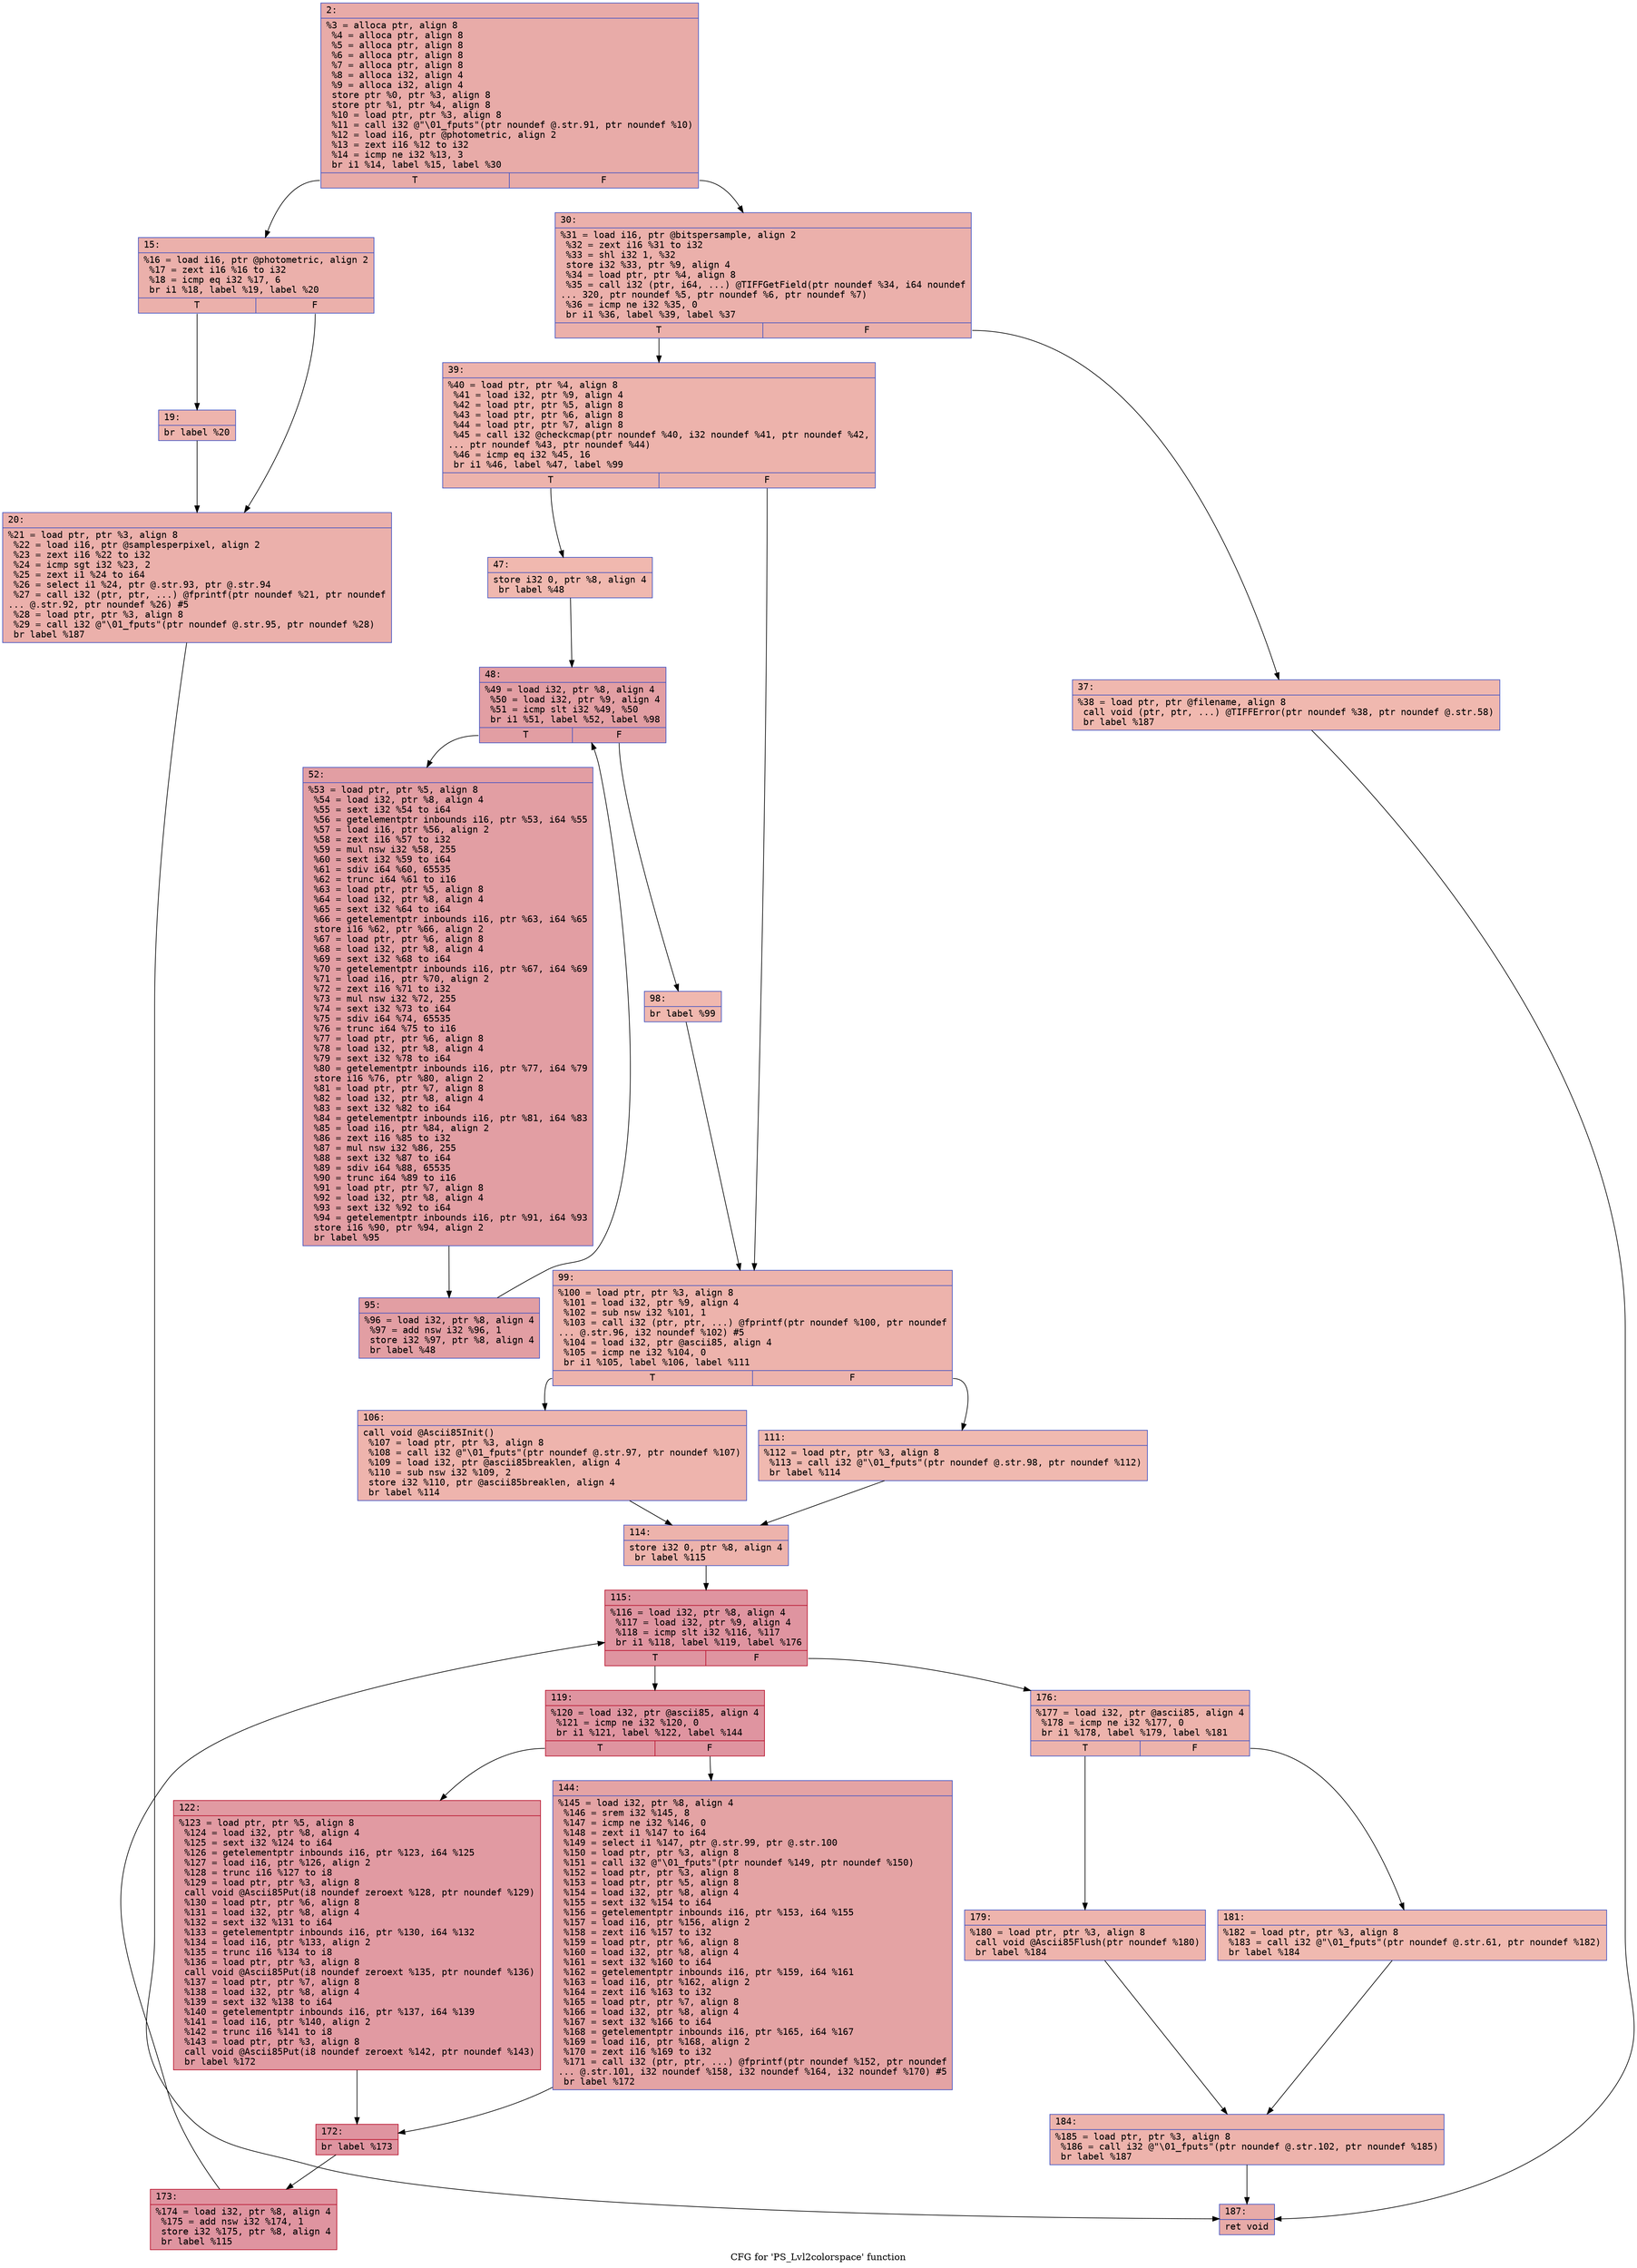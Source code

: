 digraph "CFG for 'PS_Lvl2colorspace' function" {
	label="CFG for 'PS_Lvl2colorspace' function";

	Node0x60000143a990 [shape=record,color="#3d50c3ff", style=filled, fillcolor="#cc403a70" fontname="Courier",label="{2:\l|  %3 = alloca ptr, align 8\l  %4 = alloca ptr, align 8\l  %5 = alloca ptr, align 8\l  %6 = alloca ptr, align 8\l  %7 = alloca ptr, align 8\l  %8 = alloca i32, align 4\l  %9 = alloca i32, align 4\l  store ptr %0, ptr %3, align 8\l  store ptr %1, ptr %4, align 8\l  %10 = load ptr, ptr %3, align 8\l  %11 = call i32 @\"\\01_fputs\"(ptr noundef @.str.91, ptr noundef %10)\l  %12 = load i16, ptr @photometric, align 2\l  %13 = zext i16 %12 to i32\l  %14 = icmp ne i32 %13, 3\l  br i1 %14, label %15, label %30\l|{<s0>T|<s1>F}}"];
	Node0x60000143a990:s0 -> Node0x60000143a9e0[tooltip="2 -> 15\nProbability 50.00%" ];
	Node0x60000143a990:s1 -> Node0x60000143aad0[tooltip="2 -> 30\nProbability 50.00%" ];
	Node0x60000143a9e0 [shape=record,color="#3d50c3ff", style=filled, fillcolor="#d24b4070" fontname="Courier",label="{15:\l|  %16 = load i16, ptr @photometric, align 2\l  %17 = zext i16 %16 to i32\l  %18 = icmp eq i32 %17, 6\l  br i1 %18, label %19, label %20\l|{<s0>T|<s1>F}}"];
	Node0x60000143a9e0:s0 -> Node0x60000143aa30[tooltip="15 -> 19\nProbability 50.00%" ];
	Node0x60000143a9e0:s1 -> Node0x60000143aa80[tooltip="15 -> 20\nProbability 50.00%" ];
	Node0x60000143aa30 [shape=record,color="#3d50c3ff", style=filled, fillcolor="#d8564670" fontname="Courier",label="{19:\l|  br label %20\l}"];
	Node0x60000143aa30 -> Node0x60000143aa80[tooltip="19 -> 20\nProbability 100.00%" ];
	Node0x60000143aa80 [shape=record,color="#3d50c3ff", style=filled, fillcolor="#d24b4070" fontname="Courier",label="{20:\l|  %21 = load ptr, ptr %3, align 8\l  %22 = load i16, ptr @samplesperpixel, align 2\l  %23 = zext i16 %22 to i32\l  %24 = icmp sgt i32 %23, 2\l  %25 = zext i1 %24 to i64\l  %26 = select i1 %24, ptr @.str.93, ptr @.str.94\l  %27 = call i32 (ptr, ptr, ...) @fprintf(ptr noundef %21, ptr noundef\l... @.str.92, ptr noundef %26) #5\l  %28 = load ptr, ptr %3, align 8\l  %29 = call i32 @\"\\01_fputs\"(ptr noundef @.str.95, ptr noundef %28)\l  br label %187\l}"];
	Node0x60000143aa80 -> Node0x60000143b1b0[tooltip="20 -> 187\nProbability 100.00%" ];
	Node0x60000143aad0 [shape=record,color="#3d50c3ff", style=filled, fillcolor="#d24b4070" fontname="Courier",label="{30:\l|  %31 = load i16, ptr @bitspersample, align 2\l  %32 = zext i16 %31 to i32\l  %33 = shl i32 1, %32\l  store i32 %33, ptr %9, align 4\l  %34 = load ptr, ptr %4, align 8\l  %35 = call i32 (ptr, i64, ...) @TIFFGetField(ptr noundef %34, i64 noundef\l... 320, ptr noundef %5, ptr noundef %6, ptr noundef %7)\l  %36 = icmp ne i32 %35, 0\l  br i1 %36, label %39, label %37\l|{<s0>T|<s1>F}}"];
	Node0x60000143aad0:s0 -> Node0x60000143ab70[tooltip="30 -> 39\nProbability 62.50%" ];
	Node0x60000143aad0:s1 -> Node0x60000143ab20[tooltip="30 -> 37\nProbability 37.50%" ];
	Node0x60000143ab20 [shape=record,color="#3d50c3ff", style=filled, fillcolor="#dc5d4a70" fontname="Courier",label="{37:\l|  %38 = load ptr, ptr @filename, align 8\l  call void (ptr, ptr, ...) @TIFFError(ptr noundef %38, ptr noundef @.str.58)\l  br label %187\l}"];
	Node0x60000143ab20 -> Node0x60000143b1b0[tooltip="37 -> 187\nProbability 100.00%" ];
	Node0x60000143ab70 [shape=record,color="#3d50c3ff", style=filled, fillcolor="#d6524470" fontname="Courier",label="{39:\l|  %40 = load ptr, ptr %4, align 8\l  %41 = load i32, ptr %9, align 4\l  %42 = load ptr, ptr %5, align 8\l  %43 = load ptr, ptr %6, align 8\l  %44 = load ptr, ptr %7, align 8\l  %45 = call i32 @checkcmap(ptr noundef %40, i32 noundef %41, ptr noundef %42,\l... ptr noundef %43, ptr noundef %44)\l  %46 = icmp eq i32 %45, 16\l  br i1 %46, label %47, label %99\l|{<s0>T|<s1>F}}"];
	Node0x60000143ab70:s0 -> Node0x60000143abc0[tooltip="39 -> 47\nProbability 50.00%" ];
	Node0x60000143ab70:s1 -> Node0x60000143ad50[tooltip="39 -> 99\nProbability 50.00%" ];
	Node0x60000143abc0 [shape=record,color="#3d50c3ff", style=filled, fillcolor="#dc5d4a70" fontname="Courier",label="{47:\l|  store i32 0, ptr %8, align 4\l  br label %48\l}"];
	Node0x60000143abc0 -> Node0x60000143ac10[tooltip="47 -> 48\nProbability 100.00%" ];
	Node0x60000143ac10 [shape=record,color="#3d50c3ff", style=filled, fillcolor="#be242e70" fontname="Courier",label="{48:\l|  %49 = load i32, ptr %8, align 4\l  %50 = load i32, ptr %9, align 4\l  %51 = icmp slt i32 %49, %50\l  br i1 %51, label %52, label %98\l|{<s0>T|<s1>F}}"];
	Node0x60000143ac10:s0 -> Node0x60000143ac60[tooltip="48 -> 52\nProbability 96.88%" ];
	Node0x60000143ac10:s1 -> Node0x60000143ad00[tooltip="48 -> 98\nProbability 3.12%" ];
	Node0x60000143ac60 [shape=record,color="#3d50c3ff", style=filled, fillcolor="#be242e70" fontname="Courier",label="{52:\l|  %53 = load ptr, ptr %5, align 8\l  %54 = load i32, ptr %8, align 4\l  %55 = sext i32 %54 to i64\l  %56 = getelementptr inbounds i16, ptr %53, i64 %55\l  %57 = load i16, ptr %56, align 2\l  %58 = zext i16 %57 to i32\l  %59 = mul nsw i32 %58, 255\l  %60 = sext i32 %59 to i64\l  %61 = sdiv i64 %60, 65535\l  %62 = trunc i64 %61 to i16\l  %63 = load ptr, ptr %5, align 8\l  %64 = load i32, ptr %8, align 4\l  %65 = sext i32 %64 to i64\l  %66 = getelementptr inbounds i16, ptr %63, i64 %65\l  store i16 %62, ptr %66, align 2\l  %67 = load ptr, ptr %6, align 8\l  %68 = load i32, ptr %8, align 4\l  %69 = sext i32 %68 to i64\l  %70 = getelementptr inbounds i16, ptr %67, i64 %69\l  %71 = load i16, ptr %70, align 2\l  %72 = zext i16 %71 to i32\l  %73 = mul nsw i32 %72, 255\l  %74 = sext i32 %73 to i64\l  %75 = sdiv i64 %74, 65535\l  %76 = trunc i64 %75 to i16\l  %77 = load ptr, ptr %6, align 8\l  %78 = load i32, ptr %8, align 4\l  %79 = sext i32 %78 to i64\l  %80 = getelementptr inbounds i16, ptr %77, i64 %79\l  store i16 %76, ptr %80, align 2\l  %81 = load ptr, ptr %7, align 8\l  %82 = load i32, ptr %8, align 4\l  %83 = sext i32 %82 to i64\l  %84 = getelementptr inbounds i16, ptr %81, i64 %83\l  %85 = load i16, ptr %84, align 2\l  %86 = zext i16 %85 to i32\l  %87 = mul nsw i32 %86, 255\l  %88 = sext i32 %87 to i64\l  %89 = sdiv i64 %88, 65535\l  %90 = trunc i64 %89 to i16\l  %91 = load ptr, ptr %7, align 8\l  %92 = load i32, ptr %8, align 4\l  %93 = sext i32 %92 to i64\l  %94 = getelementptr inbounds i16, ptr %91, i64 %93\l  store i16 %90, ptr %94, align 2\l  br label %95\l}"];
	Node0x60000143ac60 -> Node0x60000143acb0[tooltip="52 -> 95\nProbability 100.00%" ];
	Node0x60000143acb0 [shape=record,color="#3d50c3ff", style=filled, fillcolor="#be242e70" fontname="Courier",label="{95:\l|  %96 = load i32, ptr %8, align 4\l  %97 = add nsw i32 %96, 1\l  store i32 %97, ptr %8, align 4\l  br label %48\l}"];
	Node0x60000143acb0 -> Node0x60000143ac10[tooltip="95 -> 48\nProbability 100.00%" ];
	Node0x60000143ad00 [shape=record,color="#3d50c3ff", style=filled, fillcolor="#dc5d4a70" fontname="Courier",label="{98:\l|  br label %99\l}"];
	Node0x60000143ad00 -> Node0x60000143ad50[tooltip="98 -> 99\nProbability 100.00%" ];
	Node0x60000143ad50 [shape=record,color="#3d50c3ff", style=filled, fillcolor="#d6524470" fontname="Courier",label="{99:\l|  %100 = load ptr, ptr %3, align 8\l  %101 = load i32, ptr %9, align 4\l  %102 = sub nsw i32 %101, 1\l  %103 = call i32 (ptr, ptr, ...) @fprintf(ptr noundef %100, ptr noundef\l... @.str.96, i32 noundef %102) #5\l  %104 = load i32, ptr @ascii85, align 4\l  %105 = icmp ne i32 %104, 0\l  br i1 %105, label %106, label %111\l|{<s0>T|<s1>F}}"];
	Node0x60000143ad50:s0 -> Node0x60000143ada0[tooltip="99 -> 106\nProbability 62.50%" ];
	Node0x60000143ad50:s1 -> Node0x60000143adf0[tooltip="99 -> 111\nProbability 37.50%" ];
	Node0x60000143ada0 [shape=record,color="#3d50c3ff", style=filled, fillcolor="#d8564670" fontname="Courier",label="{106:\l|  call void @Ascii85Init()\l  %107 = load ptr, ptr %3, align 8\l  %108 = call i32 @\"\\01_fputs\"(ptr noundef @.str.97, ptr noundef %107)\l  %109 = load i32, ptr @ascii85breaklen, align 4\l  %110 = sub nsw i32 %109, 2\l  store i32 %110, ptr @ascii85breaklen, align 4\l  br label %114\l}"];
	Node0x60000143ada0 -> Node0x60000143ae40[tooltip="106 -> 114\nProbability 100.00%" ];
	Node0x60000143adf0 [shape=record,color="#3d50c3ff", style=filled, fillcolor="#de614d70" fontname="Courier",label="{111:\l|  %112 = load ptr, ptr %3, align 8\l  %113 = call i32 @\"\\01_fputs\"(ptr noundef @.str.98, ptr noundef %112)\l  br label %114\l}"];
	Node0x60000143adf0 -> Node0x60000143ae40[tooltip="111 -> 114\nProbability 100.00%" ];
	Node0x60000143ae40 [shape=record,color="#3d50c3ff", style=filled, fillcolor="#d6524470" fontname="Courier",label="{114:\l|  store i32 0, ptr %8, align 4\l  br label %115\l}"];
	Node0x60000143ae40 -> Node0x60000143ae90[tooltip="114 -> 115\nProbability 100.00%" ];
	Node0x60000143ae90 [shape=record,color="#b70d28ff", style=filled, fillcolor="#b70d2870" fontname="Courier",label="{115:\l|  %116 = load i32, ptr %8, align 4\l  %117 = load i32, ptr %9, align 4\l  %118 = icmp slt i32 %116, %117\l  br i1 %118, label %119, label %176\l|{<s0>T|<s1>F}}"];
	Node0x60000143ae90:s0 -> Node0x60000143aee0[tooltip="115 -> 119\nProbability 96.88%" ];
	Node0x60000143ae90:s1 -> Node0x60000143b070[tooltip="115 -> 176\nProbability 3.12%" ];
	Node0x60000143aee0 [shape=record,color="#b70d28ff", style=filled, fillcolor="#b70d2870" fontname="Courier",label="{119:\l|  %120 = load i32, ptr @ascii85, align 4\l  %121 = icmp ne i32 %120, 0\l  br i1 %121, label %122, label %144\l|{<s0>T|<s1>F}}"];
	Node0x60000143aee0:s0 -> Node0x60000143af30[tooltip="119 -> 122\nProbability 62.50%" ];
	Node0x60000143aee0:s1 -> Node0x60000143af80[tooltip="119 -> 144\nProbability 37.50%" ];
	Node0x60000143af30 [shape=record,color="#b70d28ff", style=filled, fillcolor="#bb1b2c70" fontname="Courier",label="{122:\l|  %123 = load ptr, ptr %5, align 8\l  %124 = load i32, ptr %8, align 4\l  %125 = sext i32 %124 to i64\l  %126 = getelementptr inbounds i16, ptr %123, i64 %125\l  %127 = load i16, ptr %126, align 2\l  %128 = trunc i16 %127 to i8\l  %129 = load ptr, ptr %3, align 8\l  call void @Ascii85Put(i8 noundef zeroext %128, ptr noundef %129)\l  %130 = load ptr, ptr %6, align 8\l  %131 = load i32, ptr %8, align 4\l  %132 = sext i32 %131 to i64\l  %133 = getelementptr inbounds i16, ptr %130, i64 %132\l  %134 = load i16, ptr %133, align 2\l  %135 = trunc i16 %134 to i8\l  %136 = load ptr, ptr %3, align 8\l  call void @Ascii85Put(i8 noundef zeroext %135, ptr noundef %136)\l  %137 = load ptr, ptr %7, align 8\l  %138 = load i32, ptr %8, align 4\l  %139 = sext i32 %138 to i64\l  %140 = getelementptr inbounds i16, ptr %137, i64 %139\l  %141 = load i16, ptr %140, align 2\l  %142 = trunc i16 %141 to i8\l  %143 = load ptr, ptr %3, align 8\l  call void @Ascii85Put(i8 noundef zeroext %142, ptr noundef %143)\l  br label %172\l}"];
	Node0x60000143af30 -> Node0x60000143afd0[tooltip="122 -> 172\nProbability 100.00%" ];
	Node0x60000143af80 [shape=record,color="#3d50c3ff", style=filled, fillcolor="#c32e3170" fontname="Courier",label="{144:\l|  %145 = load i32, ptr %8, align 4\l  %146 = srem i32 %145, 8\l  %147 = icmp ne i32 %146, 0\l  %148 = zext i1 %147 to i64\l  %149 = select i1 %147, ptr @.str.99, ptr @.str.100\l  %150 = load ptr, ptr %3, align 8\l  %151 = call i32 @\"\\01_fputs\"(ptr noundef %149, ptr noundef %150)\l  %152 = load ptr, ptr %3, align 8\l  %153 = load ptr, ptr %5, align 8\l  %154 = load i32, ptr %8, align 4\l  %155 = sext i32 %154 to i64\l  %156 = getelementptr inbounds i16, ptr %153, i64 %155\l  %157 = load i16, ptr %156, align 2\l  %158 = zext i16 %157 to i32\l  %159 = load ptr, ptr %6, align 8\l  %160 = load i32, ptr %8, align 4\l  %161 = sext i32 %160 to i64\l  %162 = getelementptr inbounds i16, ptr %159, i64 %161\l  %163 = load i16, ptr %162, align 2\l  %164 = zext i16 %163 to i32\l  %165 = load ptr, ptr %7, align 8\l  %166 = load i32, ptr %8, align 4\l  %167 = sext i32 %166 to i64\l  %168 = getelementptr inbounds i16, ptr %165, i64 %167\l  %169 = load i16, ptr %168, align 2\l  %170 = zext i16 %169 to i32\l  %171 = call i32 (ptr, ptr, ...) @fprintf(ptr noundef %152, ptr noundef\l... @.str.101, i32 noundef %158, i32 noundef %164, i32 noundef %170) #5\l  br label %172\l}"];
	Node0x60000143af80 -> Node0x60000143afd0[tooltip="144 -> 172\nProbability 100.00%" ];
	Node0x60000143afd0 [shape=record,color="#b70d28ff", style=filled, fillcolor="#b70d2870" fontname="Courier",label="{172:\l|  br label %173\l}"];
	Node0x60000143afd0 -> Node0x60000143b020[tooltip="172 -> 173\nProbability 100.00%" ];
	Node0x60000143b020 [shape=record,color="#b70d28ff", style=filled, fillcolor="#b70d2870" fontname="Courier",label="{173:\l|  %174 = load i32, ptr %8, align 4\l  %175 = add nsw i32 %174, 1\l  store i32 %175, ptr %8, align 4\l  br label %115\l}"];
	Node0x60000143b020 -> Node0x60000143ae90[tooltip="173 -> 115\nProbability 100.00%" ];
	Node0x60000143b070 [shape=record,color="#3d50c3ff", style=filled, fillcolor="#d6524470" fontname="Courier",label="{176:\l|  %177 = load i32, ptr @ascii85, align 4\l  %178 = icmp ne i32 %177, 0\l  br i1 %178, label %179, label %181\l|{<s0>T|<s1>F}}"];
	Node0x60000143b070:s0 -> Node0x60000143b0c0[tooltip="176 -> 179\nProbability 62.50%" ];
	Node0x60000143b070:s1 -> Node0x60000143b110[tooltip="176 -> 181\nProbability 37.50%" ];
	Node0x60000143b0c0 [shape=record,color="#3d50c3ff", style=filled, fillcolor="#d8564670" fontname="Courier",label="{179:\l|  %180 = load ptr, ptr %3, align 8\l  call void @Ascii85Flush(ptr noundef %180)\l  br label %184\l}"];
	Node0x60000143b0c0 -> Node0x60000143b160[tooltip="179 -> 184\nProbability 100.00%" ];
	Node0x60000143b110 [shape=record,color="#3d50c3ff", style=filled, fillcolor="#de614d70" fontname="Courier",label="{181:\l|  %182 = load ptr, ptr %3, align 8\l  %183 = call i32 @\"\\01_fputs\"(ptr noundef @.str.61, ptr noundef %182)\l  br label %184\l}"];
	Node0x60000143b110 -> Node0x60000143b160[tooltip="181 -> 184\nProbability 100.00%" ];
	Node0x60000143b160 [shape=record,color="#3d50c3ff", style=filled, fillcolor="#d6524470" fontname="Courier",label="{184:\l|  %185 = load ptr, ptr %3, align 8\l  %186 = call i32 @\"\\01_fputs\"(ptr noundef @.str.102, ptr noundef %185)\l  br label %187\l}"];
	Node0x60000143b160 -> Node0x60000143b1b0[tooltip="184 -> 187\nProbability 100.00%" ];
	Node0x60000143b1b0 [shape=record,color="#3d50c3ff", style=filled, fillcolor="#cc403a70" fontname="Courier",label="{187:\l|  ret void\l}"];
}
